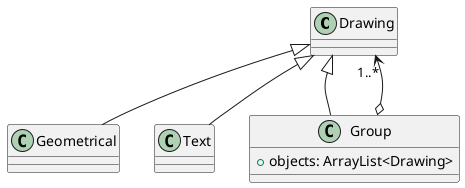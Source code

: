 @startuml q4
class Drawing
together {
    class Text
    class Geometrical
    class Group{
        + objects: ArrayList<Drawing>
    }
}

Drawing <|-- Text
Drawing <|-- Geometrical
Drawing <|-- Group

Drawing -[hidden]- Group
Drawing "1..*" <-o Group
@enduml
